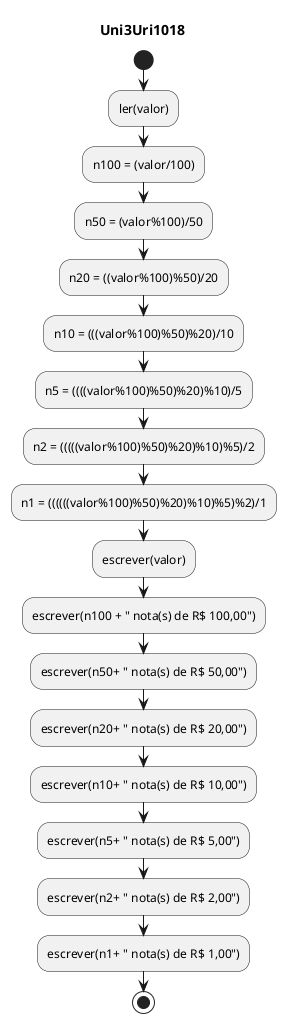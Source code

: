 @startuml Uni3Uri1018
	title Uni3Uri1018
	start
	:ler(valor);
	:n100 = (valor/100);
	:n50 = (valor%100)/50;
	:n20 = ((valor%100)%50)/20;
	:n10 = (((valor%100)%50)%20)/10;
	:n5 = ((((valor%100)%50)%20)%10)/5;
	:n2 = (((((valor%100)%50)%20)%10)%5)/2;
	:n1 = ((((((valor%100)%50)%20)%10)%5)%2)/1;
	:escrever(valor);
	:escrever(n100 + " nota(s) de R$ 100,00");
	:escrever(n50+ " nota(s) de R$ 50,00");
	:escrever(n20+ " nota(s) de R$ 20,00");
	:escrever(n10+ " nota(s) de R$ 10,00");
	:escrever(n5+ " nota(s) de R$ 5,00");
	:escrever(n2+ " nota(s) de R$ 2,00");
	:escrever(n1+ " nota(s) de R$ 1,00");
	stop
@enduml
